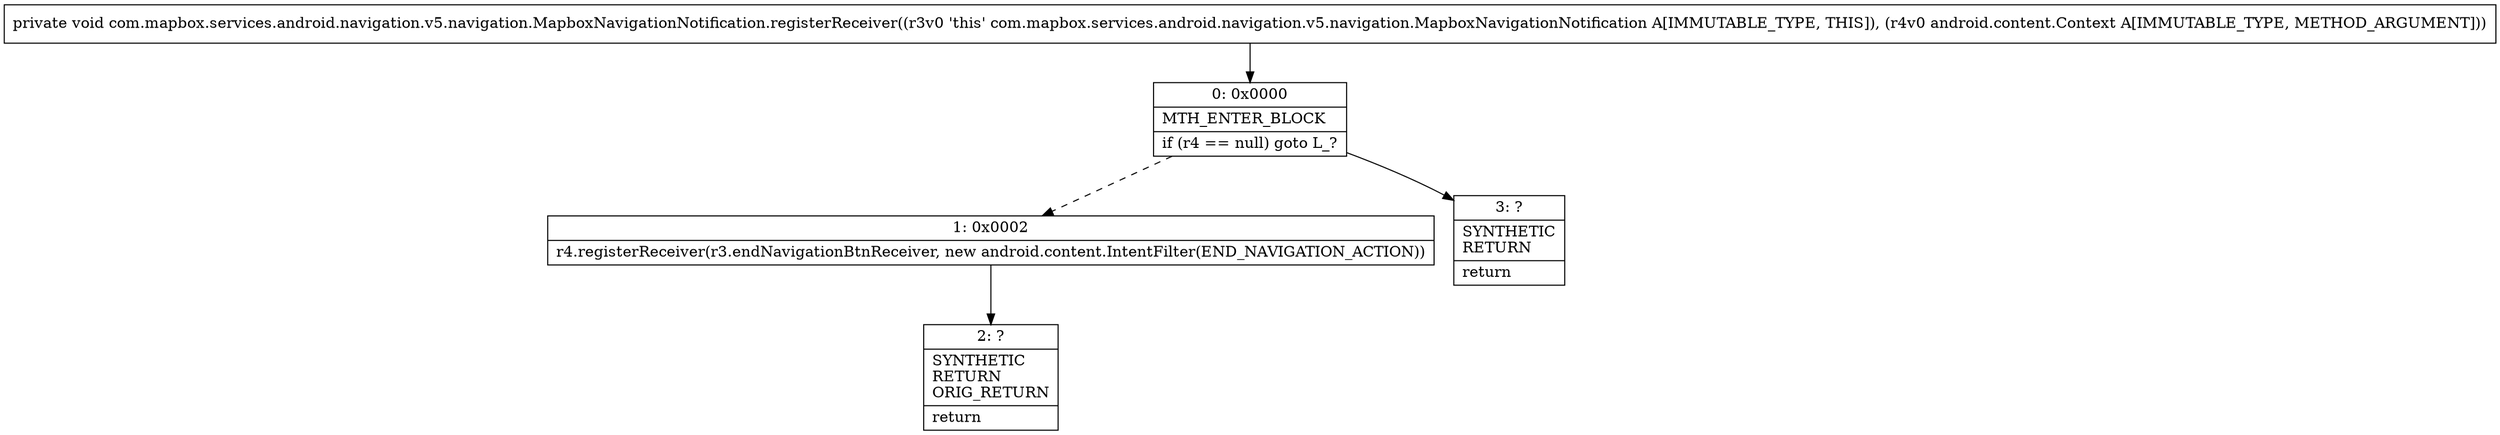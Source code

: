 digraph "CFG forcom.mapbox.services.android.navigation.v5.navigation.MapboxNavigationNotification.registerReceiver(Landroid\/content\/Context;)V" {
Node_0 [shape=record,label="{0\:\ 0x0000|MTH_ENTER_BLOCK\l|if (r4 == null) goto L_?\l}"];
Node_1 [shape=record,label="{1\:\ 0x0002|r4.registerReceiver(r3.endNavigationBtnReceiver, new android.content.IntentFilter(END_NAVIGATION_ACTION))\l}"];
Node_2 [shape=record,label="{2\:\ ?|SYNTHETIC\lRETURN\lORIG_RETURN\l|return\l}"];
Node_3 [shape=record,label="{3\:\ ?|SYNTHETIC\lRETURN\l|return\l}"];
MethodNode[shape=record,label="{private void com.mapbox.services.android.navigation.v5.navigation.MapboxNavigationNotification.registerReceiver((r3v0 'this' com.mapbox.services.android.navigation.v5.navigation.MapboxNavigationNotification A[IMMUTABLE_TYPE, THIS]), (r4v0 android.content.Context A[IMMUTABLE_TYPE, METHOD_ARGUMENT])) }"];
MethodNode -> Node_0;
Node_0 -> Node_1[style=dashed];
Node_0 -> Node_3;
Node_1 -> Node_2;
}

